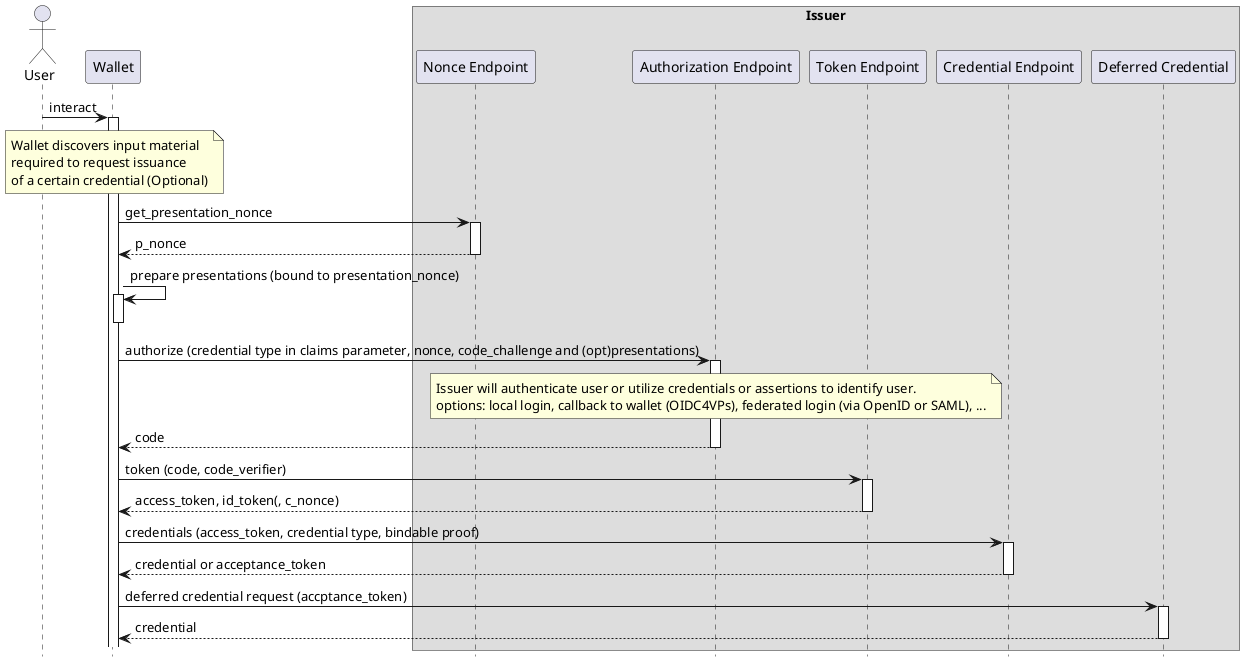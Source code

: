 @startuml

actor User as U
participant Wallet as W
box Issuer
participant "Nonce Endpoint" as init
participant "Authorization Endpoint" as AS
participant "Token Endpoint" as T
participant "Credential Endpoint" as P
participant "Deferred Credential" as I
end box
autoactivate on
hide footbox

U -> W: interact
note over W: Wallet discovers input material\nrequired to request issuance\nof a certain credential (Optional)

W -> init: get_presentation_nonce
return p_nonce

W -> W: prepare presentations (bound to presentation_nonce)
deactivate W

W -> AS: authorize (credential type in claims parameter, nonce, code_challenge and (opt)presentations)

note over AS: Issuer will authenticate user or utilize credentials or assertions to identify user. \noptions: local login, callback to wallet (OIDC4VPs), federated login (via OpenID or SAML), ...

return code

W -> T: token (code, code_verifier)
return access_token, id_token(, c_nonce)

W->P: credentials (access_token, credential type, bindable proof)

return credential or acceptance_token

W->I: deferred credential request (accptance_token)
return credential

@enduml